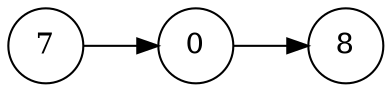 digraph G {
    rankdir=LR;
    node [shape=circle];

    n7 [label="7"];
    n0 [label="0"];
    n8 [label="8"];

    n7 -> n0 -> n8;
}

